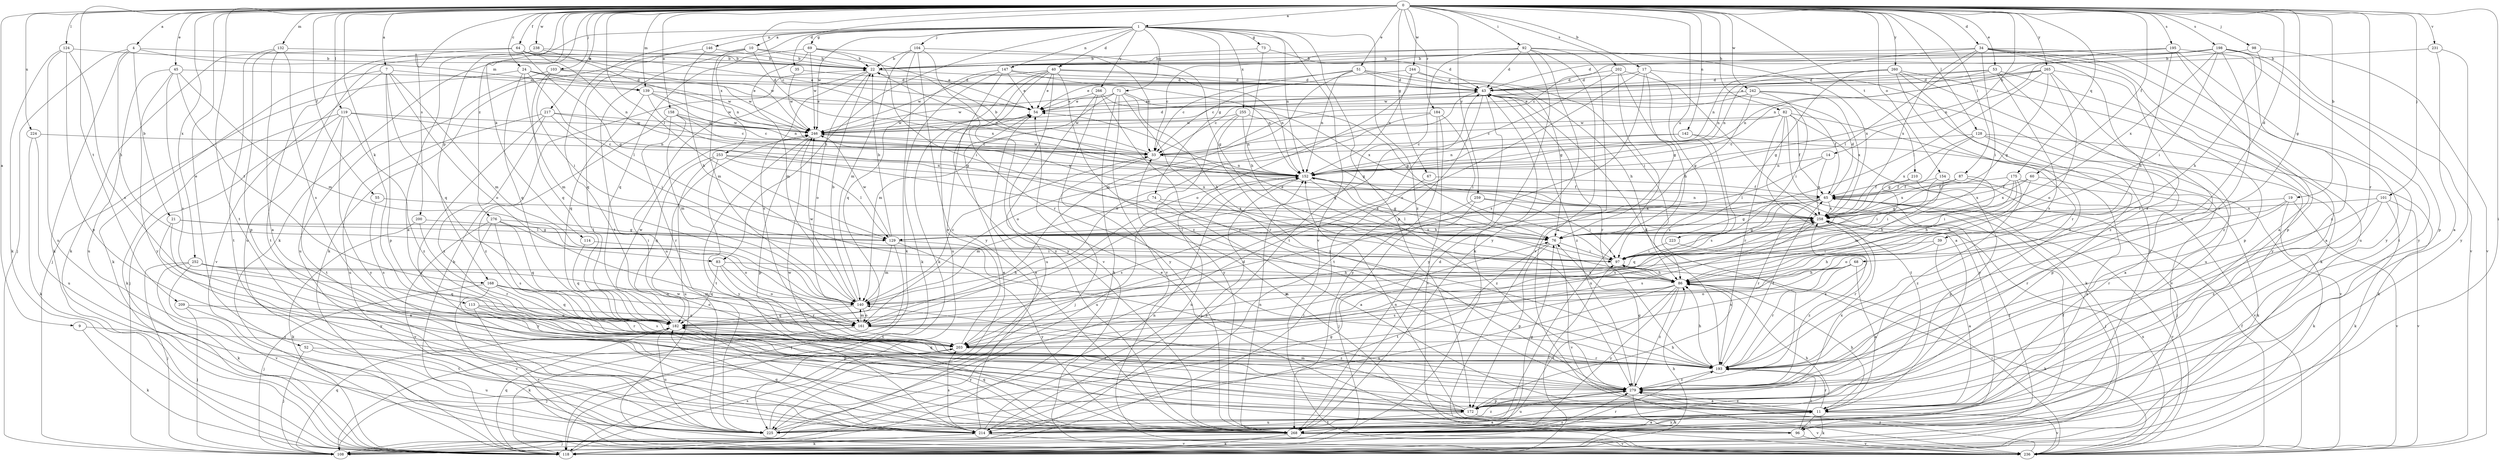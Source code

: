 strict digraph  {
0;
1;
4;
7;
9;
10;
11;
14;
17;
19;
21;
22;
24;
33;
34;
35;
39;
40;
43;
45;
51;
52;
53;
54;
55;
60;
64;
65;
67;
68;
69;
71;
73;
74;
76;
82;
83;
86;
87;
92;
96;
97;
98;
101;
103;
104;
108;
113;
114;
118;
119;
124;
128;
129;
132;
139;
140;
142;
146;
147;
152;
154;
158;
161;
168;
172;
175;
182;
184;
193;
195;
198;
200;
202;
203;
209;
210;
214;
217;
223;
224;
225;
231;
236;
238;
242;
244;
246;
252;
253;
255;
258;
259;
260;
265;
266;
268;
276;
279;
0 -> 1  [label=a];
0 -> 4  [label=a];
0 -> 7  [label=a];
0 -> 9  [label=a];
0 -> 14  [label=b];
0 -> 17  [label=b];
0 -> 19  [label=b];
0 -> 24  [label=c];
0 -> 33  [label=c];
0 -> 34  [label=d];
0 -> 35  [label=d];
0 -> 39  [label=d];
0 -> 45  [label=e];
0 -> 51  [label=e];
0 -> 52  [label=e];
0 -> 53  [label=e];
0 -> 55  [label=f];
0 -> 60  [label=f];
0 -> 64  [label=f];
0 -> 67  [label=g];
0 -> 68  [label=g];
0 -> 82  [label=h];
0 -> 87  [label=i];
0 -> 92  [label=i];
0 -> 96  [label=i];
0 -> 98  [label=j];
0 -> 101  [label=j];
0 -> 103  [label=j];
0 -> 113  [label=k];
0 -> 114  [label=k];
0 -> 119  [label=l];
0 -> 124  [label=l];
0 -> 128  [label=l];
0 -> 129  [label=l];
0 -> 132  [label=m];
0 -> 139  [label=m];
0 -> 142  [label=n];
0 -> 154  [label=o];
0 -> 158  [label=o];
0 -> 168  [label=p];
0 -> 175  [label=q];
0 -> 184  [label=r];
0 -> 193  [label=r];
0 -> 195  [label=s];
0 -> 198  [label=s];
0 -> 200  [label=s];
0 -> 202  [label=s];
0 -> 209  [label=t];
0 -> 210  [label=t];
0 -> 214  [label=t];
0 -> 217  [label=u];
0 -> 223  [label=u];
0 -> 224  [label=u];
0 -> 231  [label=v];
0 -> 238  [label=w];
0 -> 242  [label=w];
0 -> 244  [label=w];
0 -> 252  [label=x];
0 -> 259  [label=y];
0 -> 260  [label=y];
0 -> 265  [label=y];
0 -> 276  [label=z];
1 -> 10  [label=a];
1 -> 40  [label=d];
1 -> 69  [label=g];
1 -> 71  [label=g];
1 -> 73  [label=g];
1 -> 74  [label=g];
1 -> 83  [label=h];
1 -> 104  [label=j];
1 -> 118  [label=k];
1 -> 146  [label=n];
1 -> 147  [label=n];
1 -> 152  [label=n];
1 -> 172  [label=p];
1 -> 214  [label=t];
1 -> 236  [label=v];
1 -> 246  [label=w];
1 -> 253  [label=x];
1 -> 255  [label=x];
1 -> 266  [label=y];
1 -> 279  [label=z];
4 -> 21  [label=b];
4 -> 22  [label=b];
4 -> 83  [label=h];
4 -> 108  [label=j];
4 -> 118  [label=k];
4 -> 139  [label=m];
7 -> 118  [label=k];
7 -> 139  [label=m];
7 -> 140  [label=m];
7 -> 161  [label=o];
7 -> 172  [label=p];
7 -> 182  [label=q];
7 -> 236  [label=v];
9 -> 118  [label=k];
9 -> 203  [label=s];
10 -> 22  [label=b];
10 -> 54  [label=e];
10 -> 96  [label=i];
10 -> 140  [label=m];
10 -> 182  [label=q];
10 -> 258  [label=x];
11 -> 86  [label=h];
11 -> 96  [label=i];
11 -> 118  [label=k];
11 -> 193  [label=r];
11 -> 225  [label=u];
11 -> 236  [label=v];
11 -> 268  [label=y];
11 -> 279  [label=z];
14 -> 129  [label=l];
14 -> 152  [label=n];
14 -> 258  [label=x];
17 -> 43  [label=d];
17 -> 76  [label=g];
17 -> 161  [label=o];
17 -> 203  [label=s];
17 -> 268  [label=y];
17 -> 279  [label=z];
19 -> 118  [label=k];
19 -> 161  [label=o];
19 -> 193  [label=r];
19 -> 236  [label=v];
19 -> 258  [label=x];
21 -> 11  [label=a];
21 -> 76  [label=g];
21 -> 129  [label=l];
21 -> 268  [label=y];
22 -> 43  [label=d];
22 -> 152  [label=n];
22 -> 161  [label=o];
22 -> 203  [label=s];
22 -> 225  [label=u];
24 -> 43  [label=d];
24 -> 54  [label=e];
24 -> 108  [label=j];
24 -> 129  [label=l];
24 -> 140  [label=m];
24 -> 182  [label=q];
24 -> 246  [label=w];
33 -> 22  [label=b];
33 -> 108  [label=j];
33 -> 152  [label=n];
33 -> 246  [label=w];
34 -> 11  [label=a];
34 -> 22  [label=b];
34 -> 97  [label=i];
34 -> 129  [label=l];
34 -> 152  [label=n];
34 -> 193  [label=r];
34 -> 225  [label=u];
34 -> 258  [label=x];
34 -> 268  [label=y];
34 -> 279  [label=z];
35 -> 43  [label=d];
35 -> 246  [label=w];
39 -> 11  [label=a];
39 -> 86  [label=h];
39 -> 97  [label=i];
40 -> 43  [label=d];
40 -> 54  [label=e];
40 -> 118  [label=k];
40 -> 152  [label=n];
40 -> 225  [label=u];
40 -> 236  [label=v];
40 -> 246  [label=w];
40 -> 268  [label=y];
40 -> 279  [label=z];
43 -> 54  [label=e];
43 -> 65  [label=f];
43 -> 161  [label=o];
43 -> 193  [label=r];
43 -> 214  [label=t];
43 -> 268  [label=y];
43 -> 279  [label=z];
45 -> 43  [label=d];
45 -> 140  [label=m];
45 -> 203  [label=s];
45 -> 225  [label=u];
45 -> 268  [label=y];
45 -> 168  [label=t];
51 -> 33  [label=c];
51 -> 43  [label=d];
51 -> 54  [label=e];
51 -> 76  [label=g];
51 -> 86  [label=h];
51 -> 140  [label=m];
51 -> 152  [label=n];
52 -> 108  [label=j];
52 -> 193  [label=r];
52 -> 225  [label=u];
53 -> 11  [label=a];
53 -> 43  [label=d];
53 -> 152  [label=n];
53 -> 203  [label=s];
53 -> 246  [label=w];
53 -> 279  [label=z];
54 -> 246  [label=w];
55 -> 203  [label=s];
55 -> 258  [label=x];
60 -> 11  [label=a];
60 -> 65  [label=f];
60 -> 86  [label=h];
60 -> 258  [label=x];
64 -> 22  [label=b];
64 -> 54  [label=e];
64 -> 76  [label=g];
64 -> 118  [label=k];
64 -> 152  [label=n];
64 -> 214  [label=t];
64 -> 246  [label=w];
65 -> 43  [label=d];
65 -> 76  [label=g];
65 -> 108  [label=j];
65 -> 129  [label=l];
65 -> 182  [label=q];
65 -> 193  [label=r];
65 -> 203  [label=s];
65 -> 258  [label=x];
67 -> 65  [label=f];
67 -> 108  [label=j];
68 -> 11  [label=a];
68 -> 86  [label=h];
68 -> 161  [label=o];
68 -> 193  [label=r];
68 -> 203  [label=s];
69 -> 22  [label=b];
69 -> 33  [label=c];
69 -> 97  [label=i];
69 -> 140  [label=m];
69 -> 182  [label=q];
69 -> 246  [label=w];
71 -> 54  [label=e];
71 -> 76  [label=g];
71 -> 86  [label=h];
71 -> 118  [label=k];
71 -> 140  [label=m];
71 -> 193  [label=r];
71 -> 236  [label=v];
71 -> 246  [label=w];
73 -> 22  [label=b];
73 -> 43  [label=d];
73 -> 86  [label=h];
74 -> 11  [label=a];
74 -> 140  [label=m];
74 -> 258  [label=x];
76 -> 97  [label=i];
76 -> 172  [label=p];
76 -> 214  [label=t];
76 -> 236  [label=v];
82 -> 33  [label=c];
82 -> 65  [label=f];
82 -> 118  [label=k];
82 -> 193  [label=r];
82 -> 214  [label=t];
82 -> 236  [label=v];
82 -> 246  [label=w];
82 -> 268  [label=y];
83 -> 86  [label=h];
83 -> 161  [label=o];
83 -> 182  [label=q];
83 -> 193  [label=r];
86 -> 140  [label=m];
86 -> 203  [label=s];
86 -> 214  [label=t];
86 -> 225  [label=u];
86 -> 268  [label=y];
86 -> 279  [label=z];
87 -> 65  [label=f];
87 -> 76  [label=g];
87 -> 140  [label=m];
87 -> 236  [label=v];
87 -> 258  [label=x];
92 -> 11  [label=a];
92 -> 22  [label=b];
92 -> 33  [label=c];
92 -> 43  [label=d];
92 -> 118  [label=k];
92 -> 214  [label=t];
92 -> 236  [label=v];
92 -> 258  [label=x];
92 -> 268  [label=y];
96 -> 33  [label=c];
96 -> 54  [label=e];
96 -> 65  [label=f];
96 -> 152  [label=n];
96 -> 193  [label=r];
96 -> 236  [label=v];
97 -> 54  [label=e];
97 -> 86  [label=h];
98 -> 22  [label=b];
98 -> 86  [label=h];
98 -> 236  [label=v];
101 -> 118  [label=k];
101 -> 193  [label=r];
101 -> 236  [label=v];
101 -> 258  [label=x];
101 -> 279  [label=z];
103 -> 43  [label=d];
103 -> 97  [label=i];
103 -> 182  [label=q];
103 -> 225  [label=u];
103 -> 246  [label=w];
104 -> 22  [label=b];
104 -> 76  [label=g];
104 -> 118  [label=k];
104 -> 140  [label=m];
104 -> 193  [label=r];
104 -> 268  [label=y];
108 -> 152  [label=n];
108 -> 182  [label=q];
108 -> 193  [label=r];
108 -> 279  [label=z];
113 -> 161  [label=o];
113 -> 172  [label=p];
113 -> 203  [label=s];
113 -> 236  [label=v];
114 -> 97  [label=i];
114 -> 182  [label=q];
118 -> 22  [label=b];
118 -> 86  [label=h];
118 -> 97  [label=i];
118 -> 182  [label=q];
118 -> 203  [label=s];
119 -> 108  [label=j];
119 -> 118  [label=k];
119 -> 152  [label=n];
119 -> 214  [label=t];
119 -> 246  [label=w];
119 -> 268  [label=y];
119 -> 279  [label=z];
124 -> 22  [label=b];
124 -> 118  [label=k];
124 -> 172  [label=p];
124 -> 203  [label=s];
124 -> 225  [label=u];
128 -> 11  [label=a];
128 -> 33  [label=c];
128 -> 76  [label=g];
128 -> 118  [label=k];
128 -> 172  [label=p];
128 -> 258  [label=x];
129 -> 22  [label=b];
129 -> 108  [label=j];
129 -> 140  [label=m];
129 -> 246  [label=w];
129 -> 258  [label=x];
129 -> 268  [label=y];
129 -> 279  [label=z];
132 -> 11  [label=a];
132 -> 22  [label=b];
132 -> 172  [label=p];
132 -> 203  [label=s];
132 -> 214  [label=t];
139 -> 54  [label=e];
139 -> 76  [label=g];
139 -> 152  [label=n];
139 -> 182  [label=q];
139 -> 246  [label=w];
140 -> 22  [label=b];
140 -> 33  [label=c];
140 -> 161  [label=o];
140 -> 182  [label=q];
140 -> 246  [label=w];
142 -> 33  [label=c];
142 -> 152  [label=n];
142 -> 203  [label=s];
142 -> 236  [label=v];
146 -> 22  [label=b];
146 -> 86  [label=h];
146 -> 118  [label=k];
147 -> 43  [label=d];
147 -> 54  [label=e];
147 -> 118  [label=k];
147 -> 152  [label=n];
147 -> 182  [label=q];
147 -> 268  [label=y];
152 -> 65  [label=f];
152 -> 76  [label=g];
152 -> 86  [label=h];
152 -> 108  [label=j];
152 -> 225  [label=u];
152 -> 279  [label=z];
154 -> 65  [label=f];
154 -> 86  [label=h];
154 -> 97  [label=i];
154 -> 108  [label=j];
158 -> 33  [label=c];
158 -> 140  [label=m];
158 -> 193  [label=r];
158 -> 246  [label=w];
158 -> 258  [label=x];
158 -> 279  [label=z];
161 -> 118  [label=k];
161 -> 140  [label=m];
161 -> 279  [label=z];
168 -> 108  [label=j];
168 -> 140  [label=m];
168 -> 161  [label=o];
168 -> 182  [label=q];
168 -> 193  [label=r];
168 -> 236  [label=v];
172 -> 86  [label=h];
172 -> 140  [label=m];
172 -> 214  [label=t];
172 -> 236  [label=v];
172 -> 246  [label=w];
172 -> 258  [label=x];
175 -> 65  [label=f];
175 -> 86  [label=h];
175 -> 97  [label=i];
175 -> 118  [label=k];
175 -> 258  [label=x];
175 -> 279  [label=z];
182 -> 203  [label=s];
182 -> 225  [label=u];
182 -> 246  [label=w];
182 -> 258  [label=x];
182 -> 268  [label=y];
184 -> 97  [label=i];
184 -> 161  [label=o];
184 -> 236  [label=v];
184 -> 246  [label=w];
184 -> 268  [label=y];
193 -> 43  [label=d];
193 -> 65  [label=f];
193 -> 86  [label=h];
193 -> 182  [label=q];
193 -> 258  [label=x];
193 -> 279  [label=z];
195 -> 22  [label=b];
195 -> 43  [label=d];
195 -> 86  [label=h];
195 -> 152  [label=n];
195 -> 172  [label=p];
195 -> 214  [label=t];
195 -> 268  [label=y];
198 -> 22  [label=b];
198 -> 33  [label=c];
198 -> 97  [label=i];
198 -> 152  [label=n];
198 -> 172  [label=p];
198 -> 193  [label=r];
198 -> 236  [label=v];
198 -> 258  [label=x];
198 -> 279  [label=z];
200 -> 118  [label=k];
200 -> 129  [label=l];
200 -> 193  [label=r];
202 -> 11  [label=a];
202 -> 43  [label=d];
202 -> 86  [label=h];
202 -> 182  [label=q];
202 -> 214  [label=t];
203 -> 54  [label=e];
203 -> 108  [label=j];
203 -> 193  [label=r];
203 -> 258  [label=x];
209 -> 108  [label=j];
209 -> 161  [label=o];
209 -> 214  [label=t];
210 -> 65  [label=f];
210 -> 97  [label=i];
210 -> 172  [label=p];
214 -> 54  [label=e];
214 -> 65  [label=f];
214 -> 118  [label=k];
214 -> 152  [label=n];
214 -> 182  [label=q];
214 -> 203  [label=s];
214 -> 236  [label=v];
217 -> 33  [label=c];
217 -> 97  [label=i];
217 -> 225  [label=u];
217 -> 246  [label=w];
217 -> 268  [label=y];
217 -> 279  [label=z];
223 -> 97  [label=i];
223 -> 279  [label=z];
224 -> 33  [label=c];
224 -> 118  [label=k];
224 -> 225  [label=u];
225 -> 11  [label=a];
225 -> 43  [label=d];
225 -> 54  [label=e];
225 -> 76  [label=g];
225 -> 279  [label=z];
231 -> 11  [label=a];
231 -> 22  [label=b];
231 -> 268  [label=y];
236 -> 65  [label=f];
236 -> 86  [label=h];
236 -> 97  [label=i];
236 -> 246  [label=w];
236 -> 258  [label=x];
236 -> 279  [label=z];
238 -> 11  [label=a];
238 -> 22  [label=b];
238 -> 152  [label=n];
238 -> 225  [label=u];
242 -> 33  [label=c];
242 -> 54  [label=e];
242 -> 76  [label=g];
242 -> 97  [label=i];
242 -> 225  [label=u];
242 -> 258  [label=x];
244 -> 33  [label=c];
244 -> 43  [label=d];
244 -> 97  [label=i];
244 -> 152  [label=n];
244 -> 161  [label=o];
246 -> 33  [label=c];
246 -> 43  [label=d];
246 -> 172  [label=p];
246 -> 214  [label=t];
252 -> 86  [label=h];
252 -> 108  [label=j];
252 -> 118  [label=k];
252 -> 161  [label=o];
252 -> 182  [label=q];
252 -> 236  [label=v];
253 -> 129  [label=l];
253 -> 152  [label=n];
253 -> 182  [label=q];
253 -> 225  [label=u];
253 -> 258  [label=x];
253 -> 268  [label=y];
255 -> 76  [label=g];
255 -> 152  [label=n];
255 -> 246  [label=w];
255 -> 268  [label=y];
255 -> 279  [label=z];
258 -> 76  [label=g];
258 -> 129  [label=l];
258 -> 152  [label=n];
258 -> 193  [label=r];
258 -> 203  [label=s];
258 -> 236  [label=v];
259 -> 97  [label=i];
259 -> 108  [label=j];
259 -> 203  [label=s];
259 -> 258  [label=x];
260 -> 43  [label=d];
260 -> 76  [label=g];
260 -> 118  [label=k];
260 -> 152  [label=n];
260 -> 193  [label=r];
260 -> 268  [label=y];
260 -> 279  [label=z];
265 -> 43  [label=d];
265 -> 54  [label=e];
265 -> 76  [label=g];
265 -> 129  [label=l];
265 -> 152  [label=n];
265 -> 161  [label=o];
265 -> 172  [label=p];
265 -> 279  [label=z];
266 -> 54  [label=e];
266 -> 193  [label=r];
266 -> 225  [label=u];
266 -> 258  [label=x];
266 -> 268  [label=y];
268 -> 11  [label=a];
268 -> 43  [label=d];
268 -> 76  [label=g];
268 -> 86  [label=h];
268 -> 108  [label=j];
268 -> 118  [label=k];
268 -> 152  [label=n];
268 -> 182  [label=q];
268 -> 236  [label=v];
276 -> 76  [label=g];
276 -> 161  [label=o];
276 -> 182  [label=q];
276 -> 203  [label=s];
276 -> 236  [label=v];
276 -> 268  [label=y];
279 -> 11  [label=a];
279 -> 76  [label=g];
279 -> 118  [label=k];
279 -> 172  [label=p];
279 -> 225  [label=u];
}
